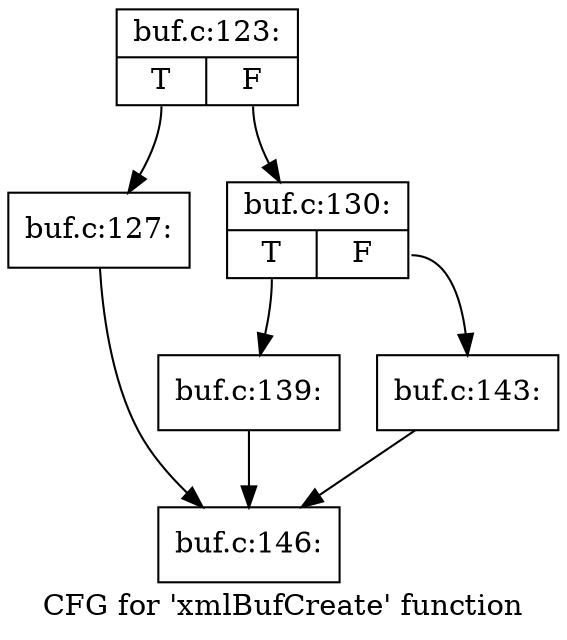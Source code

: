 digraph "CFG for 'xmlBufCreate' function" {
	label="CFG for 'xmlBufCreate' function";

	Node0x5546aa0 [shape=record,label="{buf.c:123:|{<s0>T|<s1>F}}"];
	Node0x5546aa0:s0 -> Node0x5551190;
	Node0x5546aa0:s1 -> Node0x55511e0;
	Node0x5551190 [shape=record,label="{buf.c:127:}"];
	Node0x5551190 -> Node0x52c7ea0;
	Node0x55511e0 [shape=record,label="{buf.c:130:|{<s0>T|<s1>F}}"];
	Node0x55511e0:s0 -> Node0x55543b0;
	Node0x55511e0:s1 -> Node0x5555800;
	Node0x55543b0 [shape=record,label="{buf.c:139:}"];
	Node0x55543b0 -> Node0x52c7ea0;
	Node0x5555800 [shape=record,label="{buf.c:143:}"];
	Node0x5555800 -> Node0x52c7ea0;
	Node0x52c7ea0 [shape=record,label="{buf.c:146:}"];
}
